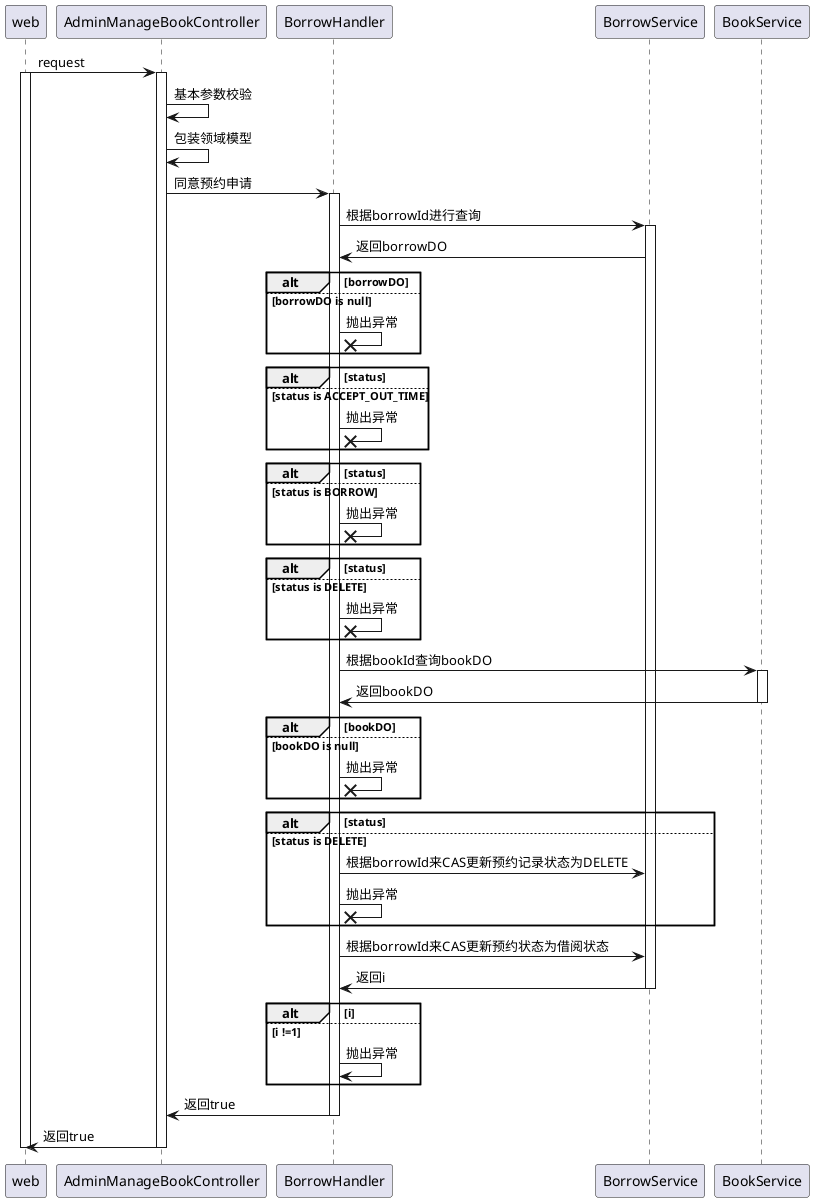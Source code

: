@startuml
participant web
participant AdminManageBookController
participant BorrowHandler
participant BorrowService
participant BookService


web -> AdminManageBookController :request
activate web
activate AdminManageBookController
AdminManageBookController -> AdminManageBookController :基本参数校验
AdminManageBookController -> AdminManageBookController:包装领域模型

AdminManageBookController -> BorrowHandler:同意预约申请
activate BorrowHandler
BorrowHandler -> BorrowService:根据borrowId进行查询
activate BorrowService
BorrowService -> BorrowHandler:返回borrowDO

alt borrowDO
else borrowDO is null
BorrowHandler ->x BorrowHandler:抛出异常
end

alt status
else status is ACCEPT_OUT_TIME
BorrowHandler ->x BorrowHandler:抛出异常
end

alt status
else status is BORROW
BorrowHandler ->x BorrowHandler:抛出异常
end

alt status
else status is DELETE
BorrowHandler ->x BorrowHandler:抛出异常
end

BorrowHandler -> BookService:根据bookId查询bookDO
activate BookService
BookService -> BorrowHandler:返回bookDO
deactivate BookService
alt bookDO
else bookDO is null
BorrowHandler ->x BorrowHandler:抛出异常
end

alt status
else status is DELETE
BorrowHandler -> BorrowService:根据borrowId来CAS更新预约记录状态为DELETE
BorrowHandler ->x BorrowHandler:抛出异常
end

BorrowHandler -> BorrowService:根据borrowId来CAS更新预约状态为借阅状态
BorrowService-> BorrowHandler:返回i
deactivate BorrowService
alt i
else i !=1
BorrowHandler -> BorrowHandler:抛出异常
end

BorrowHandler->AdminManageBookController:返回true
deactivate BorrowHandler
AdminManageBookController -> web:返回true

deactivate AdminManageBookController
deactivate web
@enduml